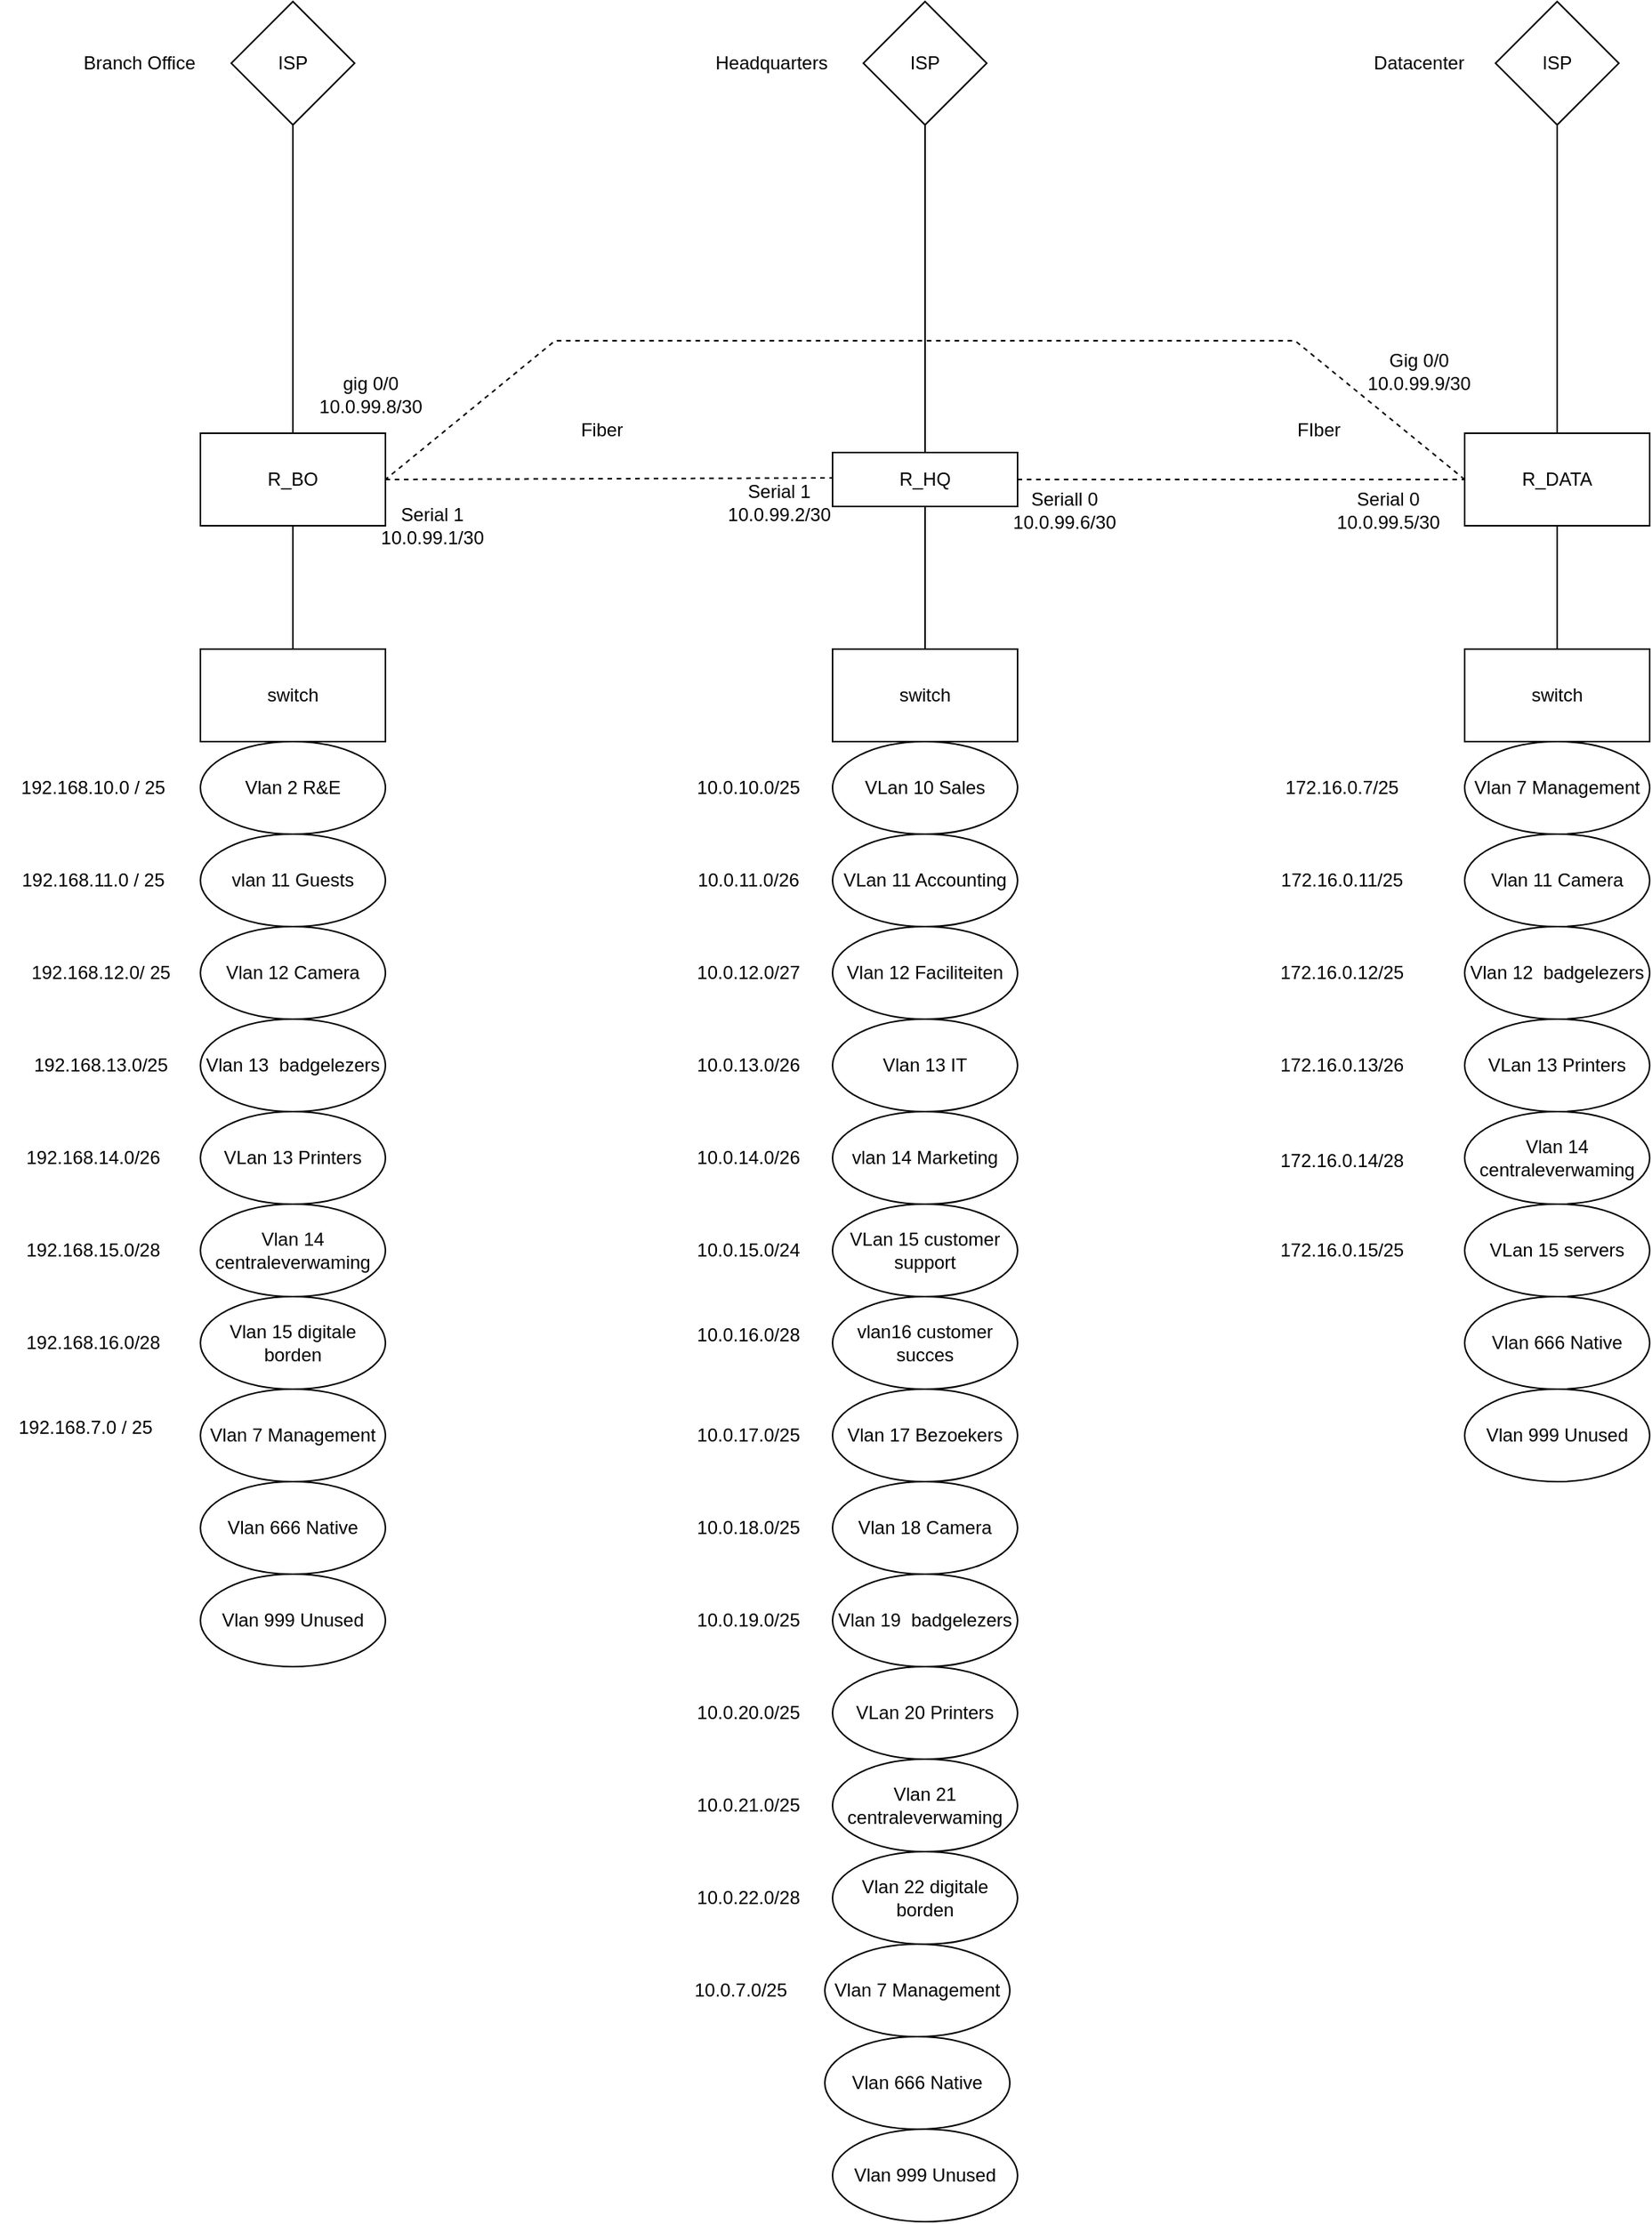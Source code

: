 <mxfile version="20.3.6" type="github">
  <diagram id="ACtDSul0TYMXdz8cPgw9" name="Page-1">
    <mxGraphModel dx="1656" dy="796" grid="1" gridSize="10" guides="1" tooltips="1" connect="1" arrows="1" fold="1" page="1" pageScale="1" pageWidth="2336" pageHeight="1654" math="0" shadow="0">
      <root>
        <mxCell id="0" />
        <mxCell id="1" parent="0" />
        <mxCell id="I3mY_iz7zY3xU5YZPIfy-1" value="R_BO" style="rounded=0;whiteSpace=wrap;html=1;" parent="1" vertex="1">
          <mxGeometry x="570" y="340" width="120" height="60" as="geometry" />
        </mxCell>
        <mxCell id="I3mY_iz7zY3xU5YZPIfy-2" value="R_HQ" style="rounded=0;whiteSpace=wrap;html=1;" parent="1" vertex="1">
          <mxGeometry x="980" y="352.5" width="120" height="35" as="geometry" />
        </mxCell>
        <mxCell id="I3mY_iz7zY3xU5YZPIfy-3" value="R_DATA" style="rounded=0;whiteSpace=wrap;html=1;" parent="1" vertex="1">
          <mxGeometry x="1390" y="340" width="120" height="60" as="geometry" />
        </mxCell>
        <mxCell id="I3mY_iz7zY3xU5YZPIfy-4" value="switch" style="rounded=0;whiteSpace=wrap;html=1;" parent="1" vertex="1">
          <mxGeometry x="570" y="480" width="120" height="60" as="geometry" />
        </mxCell>
        <mxCell id="I3mY_iz7zY3xU5YZPIfy-5" value="switch" style="rounded=0;whiteSpace=wrap;html=1;" parent="1" vertex="1">
          <mxGeometry x="980" y="480" width="120" height="60" as="geometry" />
        </mxCell>
        <mxCell id="I3mY_iz7zY3xU5YZPIfy-6" value="switch" style="rounded=0;whiteSpace=wrap;html=1;" parent="1" vertex="1">
          <mxGeometry x="1390" y="480" width="120" height="60" as="geometry" />
        </mxCell>
        <mxCell id="I3mY_iz7zY3xU5YZPIfy-7" value="Datacenter" style="text;html=1;align=center;verticalAlign=middle;resizable=0;points=[];autosize=1;strokeColor=none;fillColor=none;" parent="1" vertex="1">
          <mxGeometry x="1320" y="85" width="80" height="30" as="geometry" />
        </mxCell>
        <mxCell id="I3mY_iz7zY3xU5YZPIfy-8" value="Headquarters" style="text;html=1;align=center;verticalAlign=middle;resizable=0;points=[];autosize=1;strokeColor=none;fillColor=none;" parent="1" vertex="1">
          <mxGeometry x="890" y="85" width="100" height="30" as="geometry" />
        </mxCell>
        <mxCell id="I3mY_iz7zY3xU5YZPIfy-9" value="Branch Office" style="text;html=1;align=center;verticalAlign=middle;resizable=0;points=[];autosize=1;strokeColor=none;fillColor=none;" parent="1" vertex="1">
          <mxGeometry x="480" y="85" width="100" height="30" as="geometry" />
        </mxCell>
        <mxCell id="I3mY_iz7zY3xU5YZPIfy-11" value="VLan 10 Sales" style="ellipse;whiteSpace=wrap;html=1;" parent="1" vertex="1">
          <mxGeometry x="980" y="540" width="120" height="60" as="geometry" />
        </mxCell>
        <mxCell id="I3mY_iz7zY3xU5YZPIfy-12" value="VLan 11 Accounting" style="ellipse;whiteSpace=wrap;html=1;" parent="1" vertex="1">
          <mxGeometry x="980" y="600" width="120" height="60" as="geometry" />
        </mxCell>
        <mxCell id="I3mY_iz7zY3xU5YZPIfy-13" value="Vlan 12 Faciliteiten" style="ellipse;whiteSpace=wrap;html=1;" parent="1" vertex="1">
          <mxGeometry x="980" y="660" width="120" height="60" as="geometry" />
        </mxCell>
        <mxCell id="I3mY_iz7zY3xU5YZPIfy-14" value="Vlan 13 IT" style="ellipse;whiteSpace=wrap;html=1;" parent="1" vertex="1">
          <mxGeometry x="980" y="720" width="120" height="60" as="geometry" />
        </mxCell>
        <mxCell id="I3mY_iz7zY3xU5YZPIfy-15" value="vlan 14 Marketing" style="ellipse;whiteSpace=wrap;html=1;" parent="1" vertex="1">
          <mxGeometry x="980" y="780" width="120" height="60" as="geometry" />
        </mxCell>
        <mxCell id="I3mY_iz7zY3xU5YZPIfy-16" value="VLan 15 customer support" style="ellipse;whiteSpace=wrap;html=1;" parent="1" vertex="1">
          <mxGeometry x="980" y="840" width="120" height="60" as="geometry" />
        </mxCell>
        <mxCell id="I3mY_iz7zY3xU5YZPIfy-17" value="vlan16 customer succes" style="ellipse;whiteSpace=wrap;html=1;" parent="1" vertex="1">
          <mxGeometry x="980" y="900" width="120" height="60" as="geometry" />
        </mxCell>
        <mxCell id="I3mY_iz7zY3xU5YZPIfy-19" value="&lt;span style=&quot;&quot;&gt;Vlan 999 Unused&lt;/span&gt;" style="ellipse;whiteSpace=wrap;html=1;" parent="1" vertex="1">
          <mxGeometry x="980" y="1440" width="120" height="60" as="geometry" />
        </mxCell>
        <mxCell id="I3mY_iz7zY3xU5YZPIfy-21" value="Vlan 7 Management" style="ellipse;whiteSpace=wrap;html=1;" parent="1" vertex="1">
          <mxGeometry x="975" y="1320" width="120" height="60" as="geometry" />
        </mxCell>
        <mxCell id="I3mY_iz7zY3xU5YZPIfy-23" value="Vlan 17 Bezoekers" style="ellipse;whiteSpace=wrap;html=1;" parent="1" vertex="1">
          <mxGeometry x="980" y="960" width="120" height="60" as="geometry" />
        </mxCell>
        <mxCell id="I3mY_iz7zY3xU5YZPIfy-24" value="Vlan 19&amp;nbsp; badgelezers" style="ellipse;whiteSpace=wrap;html=1;" parent="1" vertex="1">
          <mxGeometry x="980" y="1080" width="120" height="60" as="geometry" />
        </mxCell>
        <mxCell id="I3mY_iz7zY3xU5YZPIfy-25" value="Vlan 18 Camera" style="ellipse;whiteSpace=wrap;html=1;" parent="1" vertex="1">
          <mxGeometry x="980" y="1020" width="120" height="60" as="geometry" />
        </mxCell>
        <mxCell id="I3mY_iz7zY3xU5YZPIfy-26" value="VLan 20 Printers" style="ellipse;whiteSpace=wrap;html=1;" parent="1" vertex="1">
          <mxGeometry x="980" y="1140" width="120" height="60" as="geometry" />
        </mxCell>
        <mxCell id="I3mY_iz7zY3xU5YZPIfy-27" value="Vlan 21 centraleverwaming" style="ellipse;whiteSpace=wrap;html=1;" parent="1" vertex="1">
          <mxGeometry x="980" y="1200" width="120" height="60" as="geometry" />
        </mxCell>
        <mxCell id="I3mY_iz7zY3xU5YZPIfy-28" value="Vlan 22 digitale borden" style="ellipse;whiteSpace=wrap;html=1;" parent="1" vertex="1">
          <mxGeometry x="980" y="1260" width="120" height="60" as="geometry" />
        </mxCell>
        <mxCell id="I3mY_iz7zY3xU5YZPIfy-31" value="ISP" style="rhombus;whiteSpace=wrap;html=1;" parent="1" vertex="1">
          <mxGeometry x="1000" y="60" width="80" height="80" as="geometry" />
        </mxCell>
        <mxCell id="I3mY_iz7zY3xU5YZPIfy-32" value="ISP" style="rhombus;whiteSpace=wrap;html=1;" parent="1" vertex="1">
          <mxGeometry x="1410" y="60" width="80" height="80" as="geometry" />
        </mxCell>
        <mxCell id="I3mY_iz7zY3xU5YZPIfy-33" value="ISP" style="rhombus;whiteSpace=wrap;html=1;" parent="1" vertex="1">
          <mxGeometry x="590" y="60" width="80" height="80" as="geometry" />
        </mxCell>
        <mxCell id="I3mY_iz7zY3xU5YZPIfy-34" value="" style="endArrow=none;html=1;rounded=0;entryX=0.5;entryY=1;entryDx=0;entryDy=0;exitX=0.5;exitY=0;exitDx=0;exitDy=0;" parent="1" source="I3mY_iz7zY3xU5YZPIfy-1" target="I3mY_iz7zY3xU5YZPIfy-33" edge="1">
          <mxGeometry width="50" height="50" relative="1" as="geometry">
            <mxPoint x="760" y="230" as="sourcePoint" />
            <mxPoint x="810" y="180" as="targetPoint" />
          </mxGeometry>
        </mxCell>
        <mxCell id="I3mY_iz7zY3xU5YZPIfy-38" value="" style="endArrow=none;html=1;rounded=0;entryX=0.5;entryY=1;entryDx=0;entryDy=0;exitX=0.5;exitY=0;exitDx=0;exitDy=0;" parent="1" source="I3mY_iz7zY3xU5YZPIfy-2" target="I3mY_iz7zY3xU5YZPIfy-31" edge="1">
          <mxGeometry width="50" height="50" relative="1" as="geometry">
            <mxPoint x="990" y="240" as="sourcePoint" />
            <mxPoint x="810" y="180" as="targetPoint" />
          </mxGeometry>
        </mxCell>
        <mxCell id="I3mY_iz7zY3xU5YZPIfy-39" value="" style="endArrow=none;html=1;rounded=0;exitX=0.5;exitY=0;exitDx=0;exitDy=0;entryX=0.5;entryY=1;entryDx=0;entryDy=0;" parent="1" source="I3mY_iz7zY3xU5YZPIfy-3" target="I3mY_iz7zY3xU5YZPIfy-32" edge="1">
          <mxGeometry width="50" height="50" relative="1" as="geometry">
            <mxPoint x="1465" y="400" as="sourcePoint" />
            <mxPoint x="1410" y="210" as="targetPoint" />
          </mxGeometry>
        </mxCell>
        <mxCell id="I3mY_iz7zY3xU5YZPIfy-41" value="" style="endArrow=none;html=1;rounded=0;exitX=0.5;exitY=0;exitDx=0;exitDy=0;entryX=0.5;entryY=1;entryDx=0;entryDy=0;" parent="1" source="I3mY_iz7zY3xU5YZPIfy-5" target="I3mY_iz7zY3xU5YZPIfy-2" edge="1">
          <mxGeometry width="50" height="50" relative="1" as="geometry">
            <mxPoint x="760" y="230" as="sourcePoint" />
            <mxPoint x="810" y="180" as="targetPoint" />
          </mxGeometry>
        </mxCell>
        <mxCell id="I3mY_iz7zY3xU5YZPIfy-45" value="Fiber" style="text;html=1;align=center;verticalAlign=middle;resizable=0;points=[];autosize=1;strokeColor=none;fillColor=none;" parent="1" vertex="1">
          <mxGeometry x="805" y="322.5" width="50" height="30" as="geometry" />
        </mxCell>
        <mxCell id="I3mY_iz7zY3xU5YZPIfy-46" value="FIber" style="text;html=1;align=center;verticalAlign=middle;resizable=0;points=[];autosize=1;strokeColor=none;fillColor=none;" parent="1" vertex="1">
          <mxGeometry x="1270" y="322.5" width="50" height="30" as="geometry" />
        </mxCell>
        <mxCell id="I3mY_iz7zY3xU5YZPIfy-47" value="" style="endArrow=none;html=1;rounded=0;entryX=0.5;entryY=1;entryDx=0;entryDy=0;exitX=0.5;exitY=0;exitDx=0;exitDy=0;" parent="1" source="I3mY_iz7zY3xU5YZPIfy-6" target="I3mY_iz7zY3xU5YZPIfy-3" edge="1">
          <mxGeometry width="50" height="50" relative="1" as="geometry">
            <mxPoint x="790" y="540" as="sourcePoint" />
            <mxPoint x="840" y="490" as="targetPoint" />
          </mxGeometry>
        </mxCell>
        <mxCell id="I3mY_iz7zY3xU5YZPIfy-48" value="" style="endArrow=none;html=1;rounded=0;entryX=0.5;entryY=1;entryDx=0;entryDy=0;exitX=0.5;exitY=0;exitDx=0;exitDy=0;" parent="1" source="I3mY_iz7zY3xU5YZPIfy-4" target="I3mY_iz7zY3xU5YZPIfy-1" edge="1">
          <mxGeometry width="50" height="50" relative="1" as="geometry">
            <mxPoint x="820" y="750" as="sourcePoint" />
            <mxPoint x="870" y="700" as="targetPoint" />
          </mxGeometry>
        </mxCell>
        <mxCell id="I3mY_iz7zY3xU5YZPIfy-49" value="Vlan 2 R&amp;amp;E" style="ellipse;whiteSpace=wrap;html=1;" parent="1" vertex="1">
          <mxGeometry x="570" y="540" width="120" height="60" as="geometry" />
        </mxCell>
        <mxCell id="I3mY_iz7zY3xU5YZPIfy-50" value="vlan 11 Guests" style="ellipse;whiteSpace=wrap;html=1;" parent="1" vertex="1">
          <mxGeometry x="570" y="600" width="120" height="60" as="geometry" />
        </mxCell>
        <mxCell id="I3mY_iz7zY3xU5YZPIfy-55" value="&lt;span style=&quot;&quot;&gt;Vlan 999 Unused&lt;/span&gt;" style="ellipse;whiteSpace=wrap;html=1;" parent="1" vertex="1">
          <mxGeometry x="570" y="1080" width="120" height="60" as="geometry" />
        </mxCell>
        <mxCell id="I3mY_iz7zY3xU5YZPIfy-56" value="&lt;span style=&quot;&quot;&gt;Vlan 7 Management&lt;/span&gt;" style="ellipse;whiteSpace=wrap;html=1;" parent="1" vertex="1">
          <mxGeometry x="570" y="960" width="120" height="60" as="geometry" />
        </mxCell>
        <mxCell id="I3mY_iz7zY3xU5YZPIfy-58" value="Vlan 13&amp;nbsp; badgelezers" style="ellipse;whiteSpace=wrap;html=1;" parent="1" vertex="1">
          <mxGeometry x="570" y="720" width="120" height="60" as="geometry" />
        </mxCell>
        <mxCell id="I3mY_iz7zY3xU5YZPIfy-59" value="Vlan 12 Camera" style="ellipse;whiteSpace=wrap;html=1;" parent="1" vertex="1">
          <mxGeometry x="570" y="660" width="120" height="60" as="geometry" />
        </mxCell>
        <mxCell id="I3mY_iz7zY3xU5YZPIfy-60" value="VLan 13 Printers" style="ellipse;whiteSpace=wrap;html=1;" parent="1" vertex="1">
          <mxGeometry x="570" y="780" width="120" height="60" as="geometry" />
        </mxCell>
        <mxCell id="I3mY_iz7zY3xU5YZPIfy-61" value="Vlan 14 centraleverwaming" style="ellipse;whiteSpace=wrap;html=1;" parent="1" vertex="1">
          <mxGeometry x="570" y="840" width="120" height="60" as="geometry" />
        </mxCell>
        <mxCell id="I3mY_iz7zY3xU5YZPIfy-62" value="Vlan 15 digitale borden" style="ellipse;whiteSpace=wrap;html=1;" parent="1" vertex="1">
          <mxGeometry x="570" y="900" width="120" height="60" as="geometry" />
        </mxCell>
        <mxCell id="I3mY_iz7zY3xU5YZPIfy-63" value="Vlan 666 Native" style="ellipse;whiteSpace=wrap;html=1;" parent="1" vertex="1">
          <mxGeometry x="570" y="1020" width="120" height="60" as="geometry" />
        </mxCell>
        <mxCell id="I3mY_iz7zY3xU5YZPIfy-64" value="Vlan 666 Native" style="ellipse;whiteSpace=wrap;html=1;" parent="1" vertex="1">
          <mxGeometry x="975" y="1380" width="120" height="60" as="geometry" />
        </mxCell>
        <mxCell id="I3mY_iz7zY3xU5YZPIfy-65" value="&lt;span style=&quot;&quot;&gt;Vlan 7 Management&lt;/span&gt;" style="ellipse;whiteSpace=wrap;html=1;" parent="1" vertex="1">
          <mxGeometry x="1390" y="540" width="120" height="60" as="geometry" />
        </mxCell>
        <mxCell id="I3mY_iz7zY3xU5YZPIfy-66" value="&lt;span style=&quot;&quot;&gt;Vlan 999 Unused&lt;/span&gt;" style="ellipse;whiteSpace=wrap;html=1;" parent="1" vertex="1">
          <mxGeometry x="1390" y="960" width="120" height="60" as="geometry" />
        </mxCell>
        <mxCell id="I3mY_iz7zY3xU5YZPIfy-68" value="Vlan 12&amp;nbsp; badgelezers" style="ellipse;whiteSpace=wrap;html=1;" parent="1" vertex="1">
          <mxGeometry x="1390" y="660" width="120" height="60" as="geometry" />
        </mxCell>
        <mxCell id="I3mY_iz7zY3xU5YZPIfy-69" value="Vlan 11 Camera" style="ellipse;whiteSpace=wrap;html=1;" parent="1" vertex="1">
          <mxGeometry x="1390" y="600" width="120" height="60" as="geometry" />
        </mxCell>
        <mxCell id="I3mY_iz7zY3xU5YZPIfy-70" value="VLan 13 Printers" style="ellipse;whiteSpace=wrap;html=1;" parent="1" vertex="1">
          <mxGeometry x="1390" y="720" width="120" height="60" as="geometry" />
        </mxCell>
        <mxCell id="I3mY_iz7zY3xU5YZPIfy-71" value="Vlan 14 centraleverwaming" style="ellipse;whiteSpace=wrap;html=1;" parent="1" vertex="1">
          <mxGeometry x="1390" y="780" width="120" height="60" as="geometry" />
        </mxCell>
        <mxCell id="I3mY_iz7zY3xU5YZPIfy-73" value="VLan 15 servers" style="ellipse;whiteSpace=wrap;html=1;" parent="1" vertex="1">
          <mxGeometry x="1390" y="840" width="120" height="60" as="geometry" />
        </mxCell>
        <mxCell id="I3mY_iz7zY3xU5YZPIfy-75" value="10.0.10.0/25" style="text;html=1;align=center;verticalAlign=middle;resizable=0;points=[];autosize=1;strokeColor=none;fillColor=none;" parent="1" vertex="1">
          <mxGeometry x="880" y="555" width="90" height="30" as="geometry" />
        </mxCell>
        <mxCell id="I3mY_iz7zY3xU5YZPIfy-76" value="10.0.11.0/26" style="text;html=1;align=center;verticalAlign=middle;resizable=0;points=[];autosize=1;strokeColor=none;fillColor=none;" parent="1" vertex="1">
          <mxGeometry x="880" y="615" width="90" height="30" as="geometry" />
        </mxCell>
        <mxCell id="I3mY_iz7zY3xU5YZPIfy-77" value="10.0.12.0/27" style="text;html=1;align=center;verticalAlign=middle;resizable=0;points=[];autosize=1;strokeColor=none;fillColor=none;" parent="1" vertex="1">
          <mxGeometry x="880" y="675" width="90" height="30" as="geometry" />
        </mxCell>
        <mxCell id="I3mY_iz7zY3xU5YZPIfy-78" value="10.0.13.0/26" style="text;html=1;align=center;verticalAlign=middle;resizable=0;points=[];autosize=1;strokeColor=none;fillColor=none;" parent="1" vertex="1">
          <mxGeometry x="880" y="735" width="90" height="30" as="geometry" />
        </mxCell>
        <mxCell id="I3mY_iz7zY3xU5YZPIfy-79" value="10.0.14.0/26" style="text;html=1;align=center;verticalAlign=middle;resizable=0;points=[];autosize=1;strokeColor=none;fillColor=none;" parent="1" vertex="1">
          <mxGeometry x="880" y="795" width="90" height="30" as="geometry" />
        </mxCell>
        <mxCell id="I3mY_iz7zY3xU5YZPIfy-80" value="10.0.15.0/24" style="text;html=1;align=center;verticalAlign=middle;resizable=0;points=[];autosize=1;strokeColor=none;fillColor=none;" parent="1" vertex="1">
          <mxGeometry x="880" y="855" width="90" height="30" as="geometry" />
        </mxCell>
        <mxCell id="I3mY_iz7zY3xU5YZPIfy-81" value="10.0.16.0/28" style="text;html=1;align=center;verticalAlign=middle;resizable=0;points=[];autosize=1;strokeColor=none;fillColor=none;" parent="1" vertex="1">
          <mxGeometry x="880" y="910" width="90" height="30" as="geometry" />
        </mxCell>
        <mxCell id="I3mY_iz7zY3xU5YZPIfy-82" value="10.0.17.0/25" style="text;html=1;align=center;verticalAlign=middle;resizable=0;points=[];autosize=1;strokeColor=none;fillColor=none;" parent="1" vertex="1">
          <mxGeometry x="880" y="975" width="90" height="30" as="geometry" />
        </mxCell>
        <mxCell id="I3mY_iz7zY3xU5YZPIfy-83" value="10.0.18.0/25" style="text;html=1;align=center;verticalAlign=middle;resizable=0;points=[];autosize=1;strokeColor=none;fillColor=none;" parent="1" vertex="1">
          <mxGeometry x="880" y="1035" width="90" height="30" as="geometry" />
        </mxCell>
        <mxCell id="I3mY_iz7zY3xU5YZPIfy-84" value="10.0.19.0/25" style="text;html=1;align=center;verticalAlign=middle;resizable=0;points=[];autosize=1;strokeColor=none;fillColor=none;" parent="1" vertex="1">
          <mxGeometry x="880" y="1095" width="90" height="30" as="geometry" />
        </mxCell>
        <mxCell id="I3mY_iz7zY3xU5YZPIfy-85" value="10.0.20.0/25" style="text;html=1;align=center;verticalAlign=middle;resizable=0;points=[];autosize=1;strokeColor=none;fillColor=none;" parent="1" vertex="1">
          <mxGeometry x="880" y="1155" width="90" height="30" as="geometry" />
        </mxCell>
        <mxCell id="I3mY_iz7zY3xU5YZPIfy-86" value="10.0.21.0/25" style="text;html=1;align=center;verticalAlign=middle;resizable=0;points=[];autosize=1;strokeColor=none;fillColor=none;" parent="1" vertex="1">
          <mxGeometry x="880" y="1215" width="90" height="30" as="geometry" />
        </mxCell>
        <mxCell id="I3mY_iz7zY3xU5YZPIfy-87" value="10.0.22.0/28&lt;span style=&quot;color: rgba(0, 0, 0, 0); font-family: monospace; font-size: 0px; text-align: start;&quot;&gt;%3CmxGraphModel%3E%3Croot%3E%3CmxCell%20id%3D%220%22%2F%3E%3CmxCell%20id%3D%221%22%20parent%3D%220%22%2F%3E%3CmxCell%20id%3D%222%22%20value%3D%2210.0.21.0%2F25%22%20style%3D%22text%3Bhtml%3D1%3Balign%3Dcenter%3BverticalAlign%3Dmiddle%3Bresizable%3D0%3Bpoints%3D%5B%5D%3Bautosize%3D1%3BstrokeColor%3Dnone%3BfillColor%3Dnone%3B%22%20vertex%3D%221%22%20parent%3D%221%22%3E%3CmxGeometry%20x%3D%22880%22%20y%3D%221215%22%20width%3D%2290%22%20height%3D%2230%22%20as%3D%22geometry%22%2F%3E%3C%2FmxCell%3E%3C%2Froot%3E%3C%2FmxGraphModel%3E&lt;/span&gt;" style="text;html=1;align=center;verticalAlign=middle;resizable=0;points=[];autosize=1;strokeColor=none;fillColor=none;" parent="1" vertex="1">
          <mxGeometry x="880" y="1275" width="90" height="30" as="geometry" />
        </mxCell>
        <mxCell id="I3mY_iz7zY3xU5YZPIfy-89" value="10.0.7.0/25" style="text;html=1;align=center;verticalAlign=middle;resizable=0;points=[];autosize=1;strokeColor=none;fillColor=none;" parent="1" vertex="1">
          <mxGeometry x="880" y="1335" width="80" height="30" as="geometry" />
        </mxCell>
        <mxCell id="I3mY_iz7zY3xU5YZPIfy-91" value="192.168.10.0 / 25" style="text;html=1;align=center;verticalAlign=middle;resizable=0;points=[];autosize=1;strokeColor=none;fillColor=none;" parent="1" vertex="1">
          <mxGeometry x="440" y="555" width="120" height="30" as="geometry" />
        </mxCell>
        <mxCell id="I3mY_iz7zY3xU5YZPIfy-92" value="192.168.11.0 / 25" style="text;html=1;align=center;verticalAlign=middle;resizable=0;points=[];autosize=1;strokeColor=none;fillColor=none;" parent="1" vertex="1">
          <mxGeometry x="440" y="615" width="120" height="30" as="geometry" />
        </mxCell>
        <mxCell id="I3mY_iz7zY3xU5YZPIfy-93" value="192.168.7.0 / 25" style="text;html=1;align=center;verticalAlign=middle;resizable=0;points=[];autosize=1;strokeColor=none;fillColor=none;" parent="1" vertex="1">
          <mxGeometry x="440" y="970" width="110" height="30" as="geometry" />
        </mxCell>
        <mxCell id="I3mY_iz7zY3xU5YZPIfy-94" value="192.168.12.0/ 25" style="text;html=1;align=center;verticalAlign=middle;resizable=0;points=[];autosize=1;strokeColor=none;fillColor=none;" parent="1" vertex="1">
          <mxGeometry x="450" y="675" width="110" height="30" as="geometry" />
        </mxCell>
        <mxCell id="I3mY_iz7zY3xU5YZPIfy-95" value="192.168.13.0/25" style="text;html=1;align=center;verticalAlign=middle;resizable=0;points=[];autosize=1;strokeColor=none;fillColor=none;" parent="1" vertex="1">
          <mxGeometry x="450" y="735" width="110" height="30" as="geometry" />
        </mxCell>
        <mxCell id="I3mY_iz7zY3xU5YZPIfy-96" value="192.168.14.0/26" style="text;html=1;align=center;verticalAlign=middle;resizable=0;points=[];autosize=1;strokeColor=none;fillColor=none;" parent="1" vertex="1">
          <mxGeometry x="445" y="795" width="110" height="30" as="geometry" />
        </mxCell>
        <mxCell id="I3mY_iz7zY3xU5YZPIfy-97" value="192.168.15.0/28" style="text;html=1;align=center;verticalAlign=middle;resizable=0;points=[];autosize=1;strokeColor=none;fillColor=none;" parent="1" vertex="1">
          <mxGeometry x="445" y="855" width="110" height="30" as="geometry" />
        </mxCell>
        <mxCell id="I3mY_iz7zY3xU5YZPIfy-98" value="192.168.16.0/28" style="text;html=1;align=center;verticalAlign=middle;resizable=0;points=[];autosize=1;strokeColor=none;fillColor=none;" parent="1" vertex="1">
          <mxGeometry x="445" y="915" width="110" height="30" as="geometry" />
        </mxCell>
        <mxCell id="I3mY_iz7zY3xU5YZPIfy-101" value="172.16.0.7/25" style="text;html=1;align=center;verticalAlign=middle;resizable=0;points=[];autosize=1;strokeColor=none;fillColor=none;" parent="1" vertex="1">
          <mxGeometry x="1260" y="555" width="100" height="30" as="geometry" />
        </mxCell>
        <mxCell id="I3mY_iz7zY3xU5YZPIfy-102" value="" style="endArrow=none;dashed=1;html=1;rounded=0;fontColor=#FF3333;entryX=0;entryY=0.5;entryDx=0;entryDy=0;exitX=1;exitY=0.5;exitDx=0;exitDy=0;" parent="1" source="I3mY_iz7zY3xU5YZPIfy-2" target="I3mY_iz7zY3xU5YZPIfy-3" edge="1">
          <mxGeometry width="50" height="50" relative="1" as="geometry">
            <mxPoint x="980" y="360" as="sourcePoint" />
            <mxPoint x="1030" y="310" as="targetPoint" />
          </mxGeometry>
        </mxCell>
        <mxCell id="I3mY_iz7zY3xU5YZPIfy-103" value="" style="endArrow=none;dashed=1;html=1;rounded=0;fontColor=#FF3333;exitX=1;exitY=0.5;exitDx=0;exitDy=0;" parent="1" source="I3mY_iz7zY3xU5YZPIfy-1" edge="1">
          <mxGeometry width="50" height="50" relative="1" as="geometry">
            <mxPoint x="710" y="369.38" as="sourcePoint" />
            <mxPoint x="980" y="369" as="targetPoint" />
          </mxGeometry>
        </mxCell>
        <mxCell id="I3mY_iz7zY3xU5YZPIfy-104" value="" style="endArrow=none;dashed=1;html=1;rounded=0;fontColor=#FF3333;exitX=0;exitY=0.5;exitDx=0;exitDy=0;entryX=1;entryY=0.5;entryDx=0;entryDy=0;" parent="1" source="I3mY_iz7zY3xU5YZPIfy-3" target="I3mY_iz7zY3xU5YZPIfy-1" edge="1">
          <mxGeometry width="50" height="50" relative="1" as="geometry">
            <mxPoint x="1110" y="380" as="sourcePoint" />
            <mxPoint x="680" y="280" as="targetPoint" />
            <Array as="points">
              <mxPoint x="1280" y="280" />
              <mxPoint x="800" y="280" />
            </Array>
          </mxGeometry>
        </mxCell>
        <mxCell id="oG-LOXhhDPoAd439Rt00-1" value="172.16.0.11/25" style="text;html=1;align=center;verticalAlign=middle;resizable=0;points=[];autosize=1;strokeColor=none;fillColor=none;" vertex="1" parent="1">
          <mxGeometry x="1260" y="615" width="100" height="30" as="geometry" />
        </mxCell>
        <mxCell id="oG-LOXhhDPoAd439Rt00-2" value="172.16.0.12/25" style="text;html=1;align=center;verticalAlign=middle;resizable=0;points=[];autosize=1;strokeColor=none;fillColor=none;" vertex="1" parent="1">
          <mxGeometry x="1260" y="675" width="100" height="30" as="geometry" />
        </mxCell>
        <mxCell id="oG-LOXhhDPoAd439Rt00-3" value="172.16.0.13/26" style="text;html=1;align=center;verticalAlign=middle;resizable=0;points=[];autosize=1;strokeColor=none;fillColor=none;" vertex="1" parent="1">
          <mxGeometry x="1260" y="735" width="100" height="30" as="geometry" />
        </mxCell>
        <mxCell id="oG-LOXhhDPoAd439Rt00-4" value="172.16.0.14/28" style="text;html=1;align=center;verticalAlign=middle;resizable=0;points=[];autosize=1;strokeColor=none;fillColor=none;" vertex="1" parent="1">
          <mxGeometry x="1260" y="797" width="100" height="30" as="geometry" />
        </mxCell>
        <mxCell id="oG-LOXhhDPoAd439Rt00-5" value="172.16.0.15/25" style="text;html=1;align=center;verticalAlign=middle;resizable=0;points=[];autosize=1;strokeColor=none;fillColor=none;" vertex="1" parent="1">
          <mxGeometry x="1260" y="855" width="100" height="30" as="geometry" />
        </mxCell>
        <mxCell id="oG-LOXhhDPoAd439Rt00-6" value="&lt;span style=&quot;&quot;&gt;Vlan 666 Native&lt;/span&gt;" style="ellipse;whiteSpace=wrap;html=1;" vertex="1" parent="1">
          <mxGeometry x="1390" y="900" width="120" height="60" as="geometry" />
        </mxCell>
        <mxCell id="oG-LOXhhDPoAd439Rt00-7" value="Serial 1&lt;br&gt;10.0.99.1/30" style="text;html=1;align=center;verticalAlign=middle;resizable=0;points=[];autosize=1;strokeColor=none;fillColor=none;" vertex="1" parent="1">
          <mxGeometry x="675" y="380" width="90" height="40" as="geometry" />
        </mxCell>
        <mxCell id="oG-LOXhhDPoAd439Rt00-8" value="Serial 1&lt;br&gt;10.0.99.2/30" style="text;html=1;align=center;verticalAlign=middle;resizable=0;points=[];autosize=1;strokeColor=none;fillColor=none;" vertex="1" parent="1">
          <mxGeometry x="900" y="365" width="90" height="40" as="geometry" />
        </mxCell>
        <mxCell id="oG-LOXhhDPoAd439Rt00-9" value="Seriall 0&lt;br&gt;10.0.99.6/30" style="text;html=1;align=center;verticalAlign=middle;resizable=0;points=[];autosize=1;strokeColor=none;fillColor=none;" vertex="1" parent="1">
          <mxGeometry x="1085" y="370" width="90" height="40" as="geometry" />
        </mxCell>
        <mxCell id="oG-LOXhhDPoAd439Rt00-10" value="Serial 0&lt;br&gt;10.0.99.5/30" style="text;html=1;align=center;verticalAlign=middle;resizable=0;points=[];autosize=1;strokeColor=none;fillColor=none;" vertex="1" parent="1">
          <mxGeometry x="1295" y="370" width="90" height="40" as="geometry" />
        </mxCell>
        <mxCell id="oG-LOXhhDPoAd439Rt00-11" value="Gig 0/0 &lt;br&gt;10.0.99.9/30" style="text;html=1;align=center;verticalAlign=middle;resizable=0;points=[];autosize=1;strokeColor=none;fillColor=none;" vertex="1" parent="1">
          <mxGeometry x="1315" y="280" width="90" height="40" as="geometry" />
        </mxCell>
        <mxCell id="oG-LOXhhDPoAd439Rt00-12" value="gig 0/0&lt;br&gt;10.0.99.8/30" style="text;html=1;align=center;verticalAlign=middle;resizable=0;points=[];autosize=1;strokeColor=none;fillColor=none;" vertex="1" parent="1">
          <mxGeometry x="635" y="295" width="90" height="40" as="geometry" />
        </mxCell>
      </root>
    </mxGraphModel>
  </diagram>
</mxfile>
